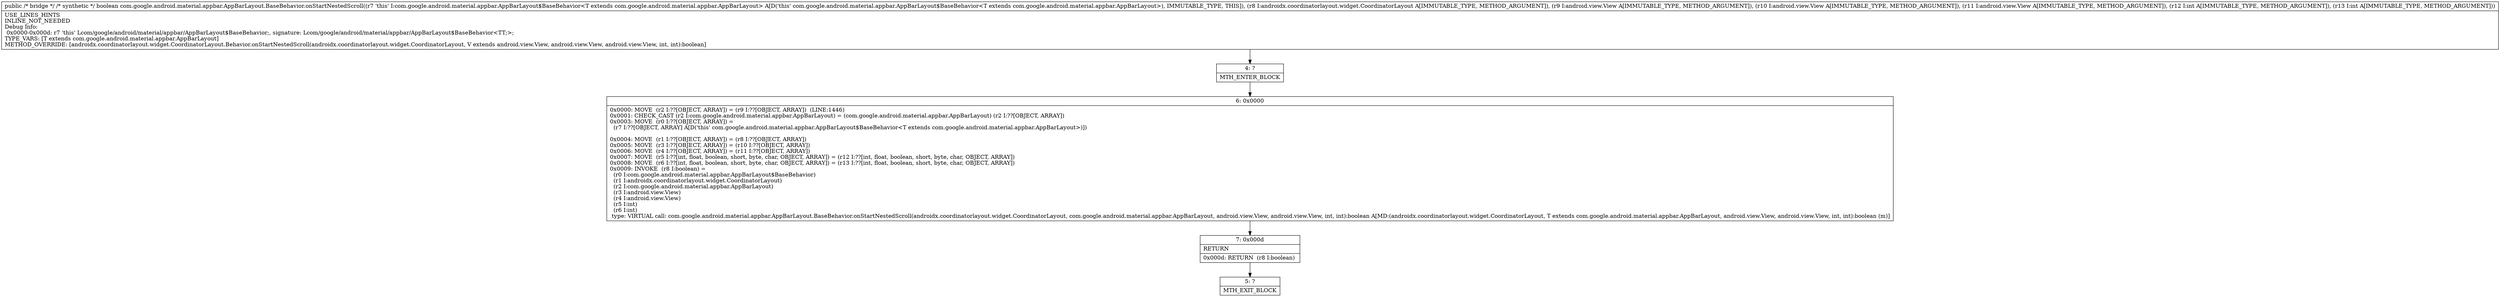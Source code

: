 digraph "CFG forcom.google.android.material.appbar.AppBarLayout.BaseBehavior.onStartNestedScroll(Landroidx\/coordinatorlayout\/widget\/CoordinatorLayout;Landroid\/view\/View;Landroid\/view\/View;Landroid\/view\/View;II)Z" {
Node_4 [shape=record,label="{4\:\ ?|MTH_ENTER_BLOCK\l}"];
Node_6 [shape=record,label="{6\:\ 0x0000|0x0000: MOVE  (r2 I:??[OBJECT, ARRAY]) = (r9 I:??[OBJECT, ARRAY])  (LINE:1446)\l0x0001: CHECK_CAST (r2 I:com.google.android.material.appbar.AppBarLayout) = (com.google.android.material.appbar.AppBarLayout) (r2 I:??[OBJECT, ARRAY]) \l0x0003: MOVE  (r0 I:??[OBJECT, ARRAY]) = \l  (r7 I:??[OBJECT, ARRAY] A[D('this' com.google.android.material.appbar.AppBarLayout$BaseBehavior\<T extends com.google.android.material.appbar.AppBarLayout\>)])\l \l0x0004: MOVE  (r1 I:??[OBJECT, ARRAY]) = (r8 I:??[OBJECT, ARRAY]) \l0x0005: MOVE  (r3 I:??[OBJECT, ARRAY]) = (r10 I:??[OBJECT, ARRAY]) \l0x0006: MOVE  (r4 I:??[OBJECT, ARRAY]) = (r11 I:??[OBJECT, ARRAY]) \l0x0007: MOVE  (r5 I:??[int, float, boolean, short, byte, char, OBJECT, ARRAY]) = (r12 I:??[int, float, boolean, short, byte, char, OBJECT, ARRAY]) \l0x0008: MOVE  (r6 I:??[int, float, boolean, short, byte, char, OBJECT, ARRAY]) = (r13 I:??[int, float, boolean, short, byte, char, OBJECT, ARRAY]) \l0x0009: INVOKE  (r8 I:boolean) = \l  (r0 I:com.google.android.material.appbar.AppBarLayout$BaseBehavior)\l  (r1 I:androidx.coordinatorlayout.widget.CoordinatorLayout)\l  (r2 I:com.google.android.material.appbar.AppBarLayout)\l  (r3 I:android.view.View)\l  (r4 I:android.view.View)\l  (r5 I:int)\l  (r6 I:int)\l type: VIRTUAL call: com.google.android.material.appbar.AppBarLayout.BaseBehavior.onStartNestedScroll(androidx.coordinatorlayout.widget.CoordinatorLayout, com.google.android.material.appbar.AppBarLayout, android.view.View, android.view.View, int, int):boolean A[MD:(androidx.coordinatorlayout.widget.CoordinatorLayout, T extends com.google.android.material.appbar.AppBarLayout, android.view.View, android.view.View, int, int):boolean (m)]\l}"];
Node_7 [shape=record,label="{7\:\ 0x000d|RETURN\l|0x000d: RETURN  (r8 I:boolean) \l}"];
Node_5 [shape=record,label="{5\:\ ?|MTH_EXIT_BLOCK\l}"];
MethodNode[shape=record,label="{public \/* bridge *\/ \/* synthetic *\/ boolean com.google.android.material.appbar.AppBarLayout.BaseBehavior.onStartNestedScroll((r7 'this' I:com.google.android.material.appbar.AppBarLayout$BaseBehavior\<T extends com.google.android.material.appbar.AppBarLayout\> A[D('this' com.google.android.material.appbar.AppBarLayout$BaseBehavior\<T extends com.google.android.material.appbar.AppBarLayout\>), IMMUTABLE_TYPE, THIS]), (r8 I:androidx.coordinatorlayout.widget.CoordinatorLayout A[IMMUTABLE_TYPE, METHOD_ARGUMENT]), (r9 I:android.view.View A[IMMUTABLE_TYPE, METHOD_ARGUMENT]), (r10 I:android.view.View A[IMMUTABLE_TYPE, METHOD_ARGUMENT]), (r11 I:android.view.View A[IMMUTABLE_TYPE, METHOD_ARGUMENT]), (r12 I:int A[IMMUTABLE_TYPE, METHOD_ARGUMENT]), (r13 I:int A[IMMUTABLE_TYPE, METHOD_ARGUMENT]))  | USE_LINES_HINTS\lINLINE_NOT_NEEDED\lDebug Info:\l  0x0000\-0x000d: r7 'this' Lcom\/google\/android\/material\/appbar\/AppBarLayout$BaseBehavior;, signature: Lcom\/google\/android\/material\/appbar\/AppBarLayout$BaseBehavior\<TT;\>;\lTYPE_VARS: [T extends com.google.android.material.appbar.AppBarLayout]\lMETHOD_OVERRIDE: [androidx.coordinatorlayout.widget.CoordinatorLayout.Behavior.onStartNestedScroll(androidx.coordinatorlayout.widget.CoordinatorLayout, V extends android.view.View, android.view.View, android.view.View, int, int):boolean]\l}"];
MethodNode -> Node_4;Node_4 -> Node_6;
Node_6 -> Node_7;
Node_7 -> Node_5;
}

